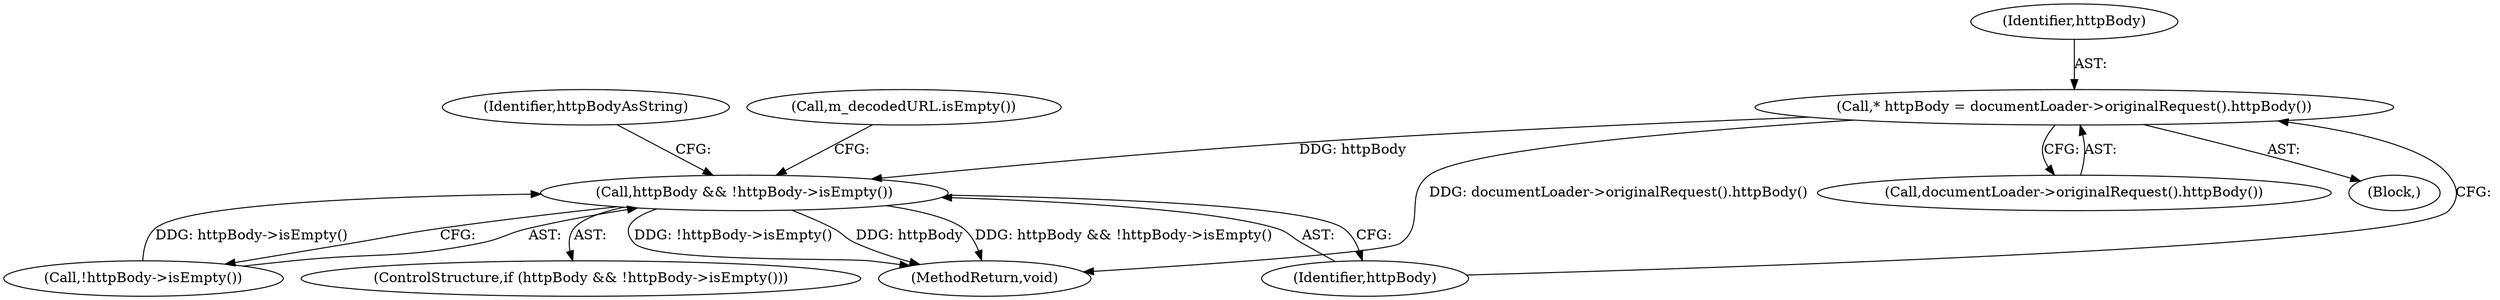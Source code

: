 digraph "1_Chrome_64bebe14963d4059d2e5fdba3c8879b83acc39d0@pointer" {
"1000291" [label="(Call,* httpBody = documentLoader->originalRequest().httpBody())"];
"1000295" [label="(Call,httpBody && !httpBody->isEmpty())"];
"1000296" [label="(Identifier,httpBody)"];
"1000297" [label="(Call,!httpBody->isEmpty())"];
"1000294" [label="(ControlStructure,if (httpBody && !httpBody->isEmpty()))"];
"1000293" [label="(Call,documentLoader->originalRequest().httpBody())"];
"1000292" [label="(Identifier,httpBody)"];
"1000338" [label="(MethodReturn,void)"];
"1000301" [label="(Identifier,httpBodyAsString)"];
"1000186" [label="(Block,)"];
"1000295" [label="(Call,httpBody && !httpBody->isEmpty())"];
"1000331" [label="(Call,m_decodedURL.isEmpty())"];
"1000291" [label="(Call,* httpBody = documentLoader->originalRequest().httpBody())"];
"1000291" -> "1000186"  [label="AST: "];
"1000291" -> "1000293"  [label="CFG: "];
"1000292" -> "1000291"  [label="AST: "];
"1000293" -> "1000291"  [label="AST: "];
"1000296" -> "1000291"  [label="CFG: "];
"1000291" -> "1000338"  [label="DDG: documentLoader->originalRequest().httpBody()"];
"1000291" -> "1000295"  [label="DDG: httpBody"];
"1000295" -> "1000294"  [label="AST: "];
"1000295" -> "1000296"  [label="CFG: "];
"1000295" -> "1000297"  [label="CFG: "];
"1000296" -> "1000295"  [label="AST: "];
"1000297" -> "1000295"  [label="AST: "];
"1000301" -> "1000295"  [label="CFG: "];
"1000331" -> "1000295"  [label="CFG: "];
"1000295" -> "1000338"  [label="DDG: !httpBody->isEmpty()"];
"1000295" -> "1000338"  [label="DDG: httpBody"];
"1000295" -> "1000338"  [label="DDG: httpBody && !httpBody->isEmpty()"];
"1000297" -> "1000295"  [label="DDG: httpBody->isEmpty()"];
}
